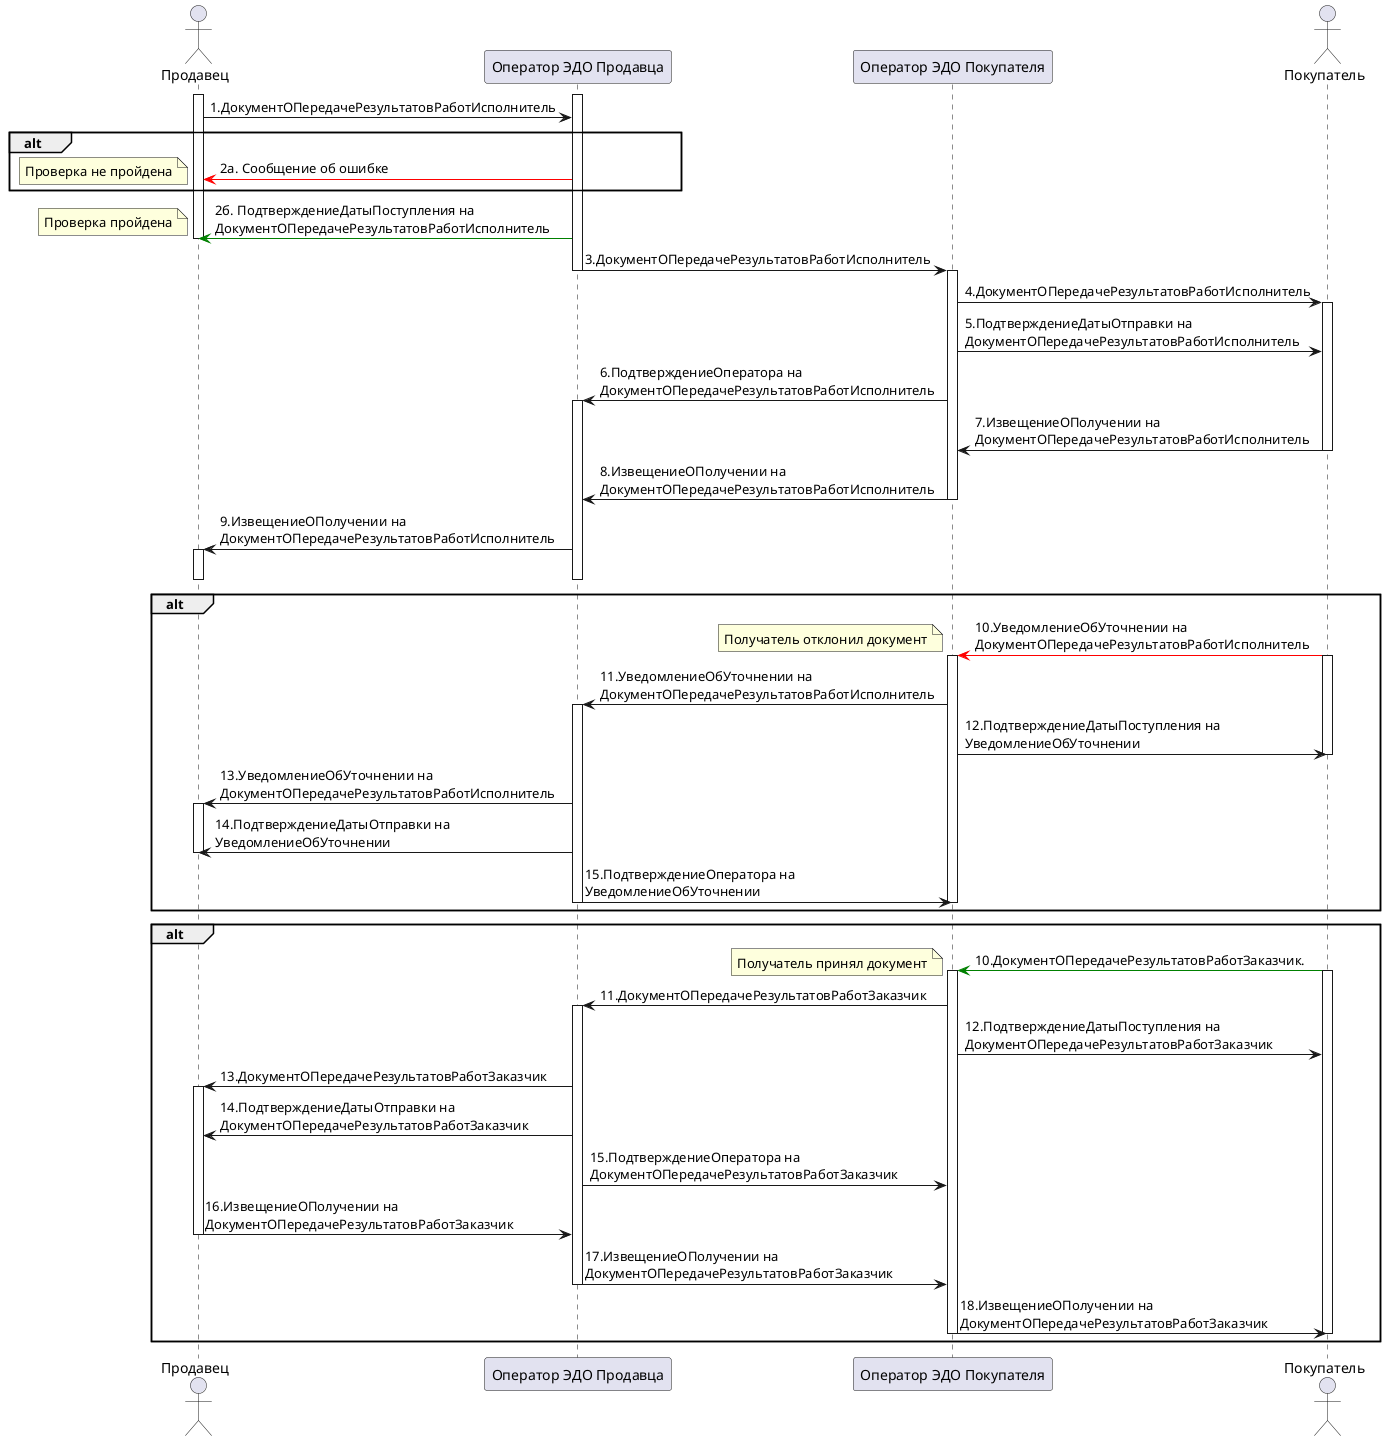 @startuml
actor "Продавец" as user
participant "Оператор ЭДО Продавца" as prod
participant "Оператор ЭДО Покупателя" as pok
actor "Покупатель" as user1
activate user
activate prod 
        user -> prod: 1.ДокументОПередачеРезультатовРаботИсполнитель
  alt 
        prod  -[#red]> user: 2а. Сообщение об ошибке
        note left: Проверка не пройдена
  end 
   prod  -[#green]> user: 2б. ПодтверждениеДатыПоступления на\nДокументОПередачеРезультатовРаботИсполнитель
   note left: Проверка пройдена
  deactivate user
  prod -> pok: 3.ДокументОПередачеРезультатовРаботИсполнитель
  deactivate prod
  activate pok 
  pok -> user1: 4.ДокументОПередачеРезультатовРаботИсполнитель
  activate user1 
  pok -> user1: 5.ПодтверждениеДатыОтправки на\nДокументОПередачеРезультатовРаботИсполнитель
  pok -> prod: 6.ПодтверждениеОператора на\nДокументОПередачеРезультатовРаботИсполнитель 
  activate prod 
  user1 -> pok: 7.ИзвещениеОПолучении на\nДокументОПередачеРезультатовРаботИсполнитель 
  deactivate user1
  pok -> prod: 8.ИзвещениеОПолучении на\nДокументОПередачеРезультатовРаботИсполнитель 
  deactivate pok
  prod -> user: 9.ИзвещениеОПолучении на\nДокументОПередачеРезультатовРаботИсполнитель 
  activate user 
  deactivate user
  deactivate prod
   alt 
     user1  -[#red]> pok: 10.УведомлениеОбУточнении на\nДокументОПередачеРезультатовРаботИсполнитель 
     activate user1
     activate pok
      note left: Получатель отклонил документ
     pok -> prod: 11.УведомлениеОбУточнении на\nДокументОПередачеРезультатовРаботИсполнитель
     activate prod 
     pok -> user1: 12.ПодтверждениеДатыПоступления на\nУведомлениеОбУточнении 
     deactivate user1
     prod -> user: 13.УведомлениеОбУточнении на\nДокументОПередачеРезультатовРаботИсполнитель 
     activate user
     prod -> user: 14.ПодтверждениеДатыОтправки на\nУведомлениеОбУточнении 
     deactivate user
     prod -> pok: 15.ПодтверждениеОператора на\nУведомлениеОбУточнении 
   deactivate prod
   deactivate pok
   end
   alt 
     user1  -[#green]> pok: 10.ДокументОПередачеРезультатовРаботЗаказчик. 
    note left: Получатель принял документ
     activate user1
     activate pok
     pok -> prod: 11.ДокументОПередачеРезультатовРаботЗаказчик
     activate prod 
     pok -> user1: 12.ПодтверждениеДатыПоступления на\nДокументОПередачеРезультатовРаботЗаказчик
     prod -> user: 13.ДокументОПередачеРезультатовРаботЗаказчик 
     activate user
     prod -> user: 14.ПодтверждениеДатыОтправки на\nДокументОПередачеРезультатовРаботЗаказчик 
     prod -> pok: 15.ПодтверждениеОператора на\nДокументОПередачеРезультатовРаботЗаказчик 
     user -> prod: 16.ИзвещениеОПолучении на\nДокументОПередачеРезультатовРаботЗаказчик
     deactivate user
     prod -> pok: 17.ИзвещениеОПолучении на\nДокументОПередачеРезультатовРаботЗаказчик
     deactivate prod
     pok -> user1: 18.ИзвещениеОПолучении на\nДокументОПередачеРезультатовРаботЗаказчик
    deactivate pok
   deactivate user1
   end
@enduml